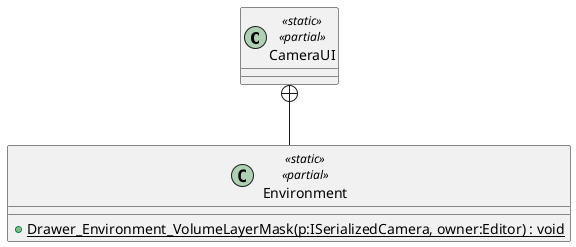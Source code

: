 @startuml
class CameraUI <<static>> <<partial>> {
}
class Environment <<static>> <<partial>> {
    + {static} Drawer_Environment_VolumeLayerMask(p:ISerializedCamera, owner:Editor) : void
}
CameraUI +-- Environment
@enduml
